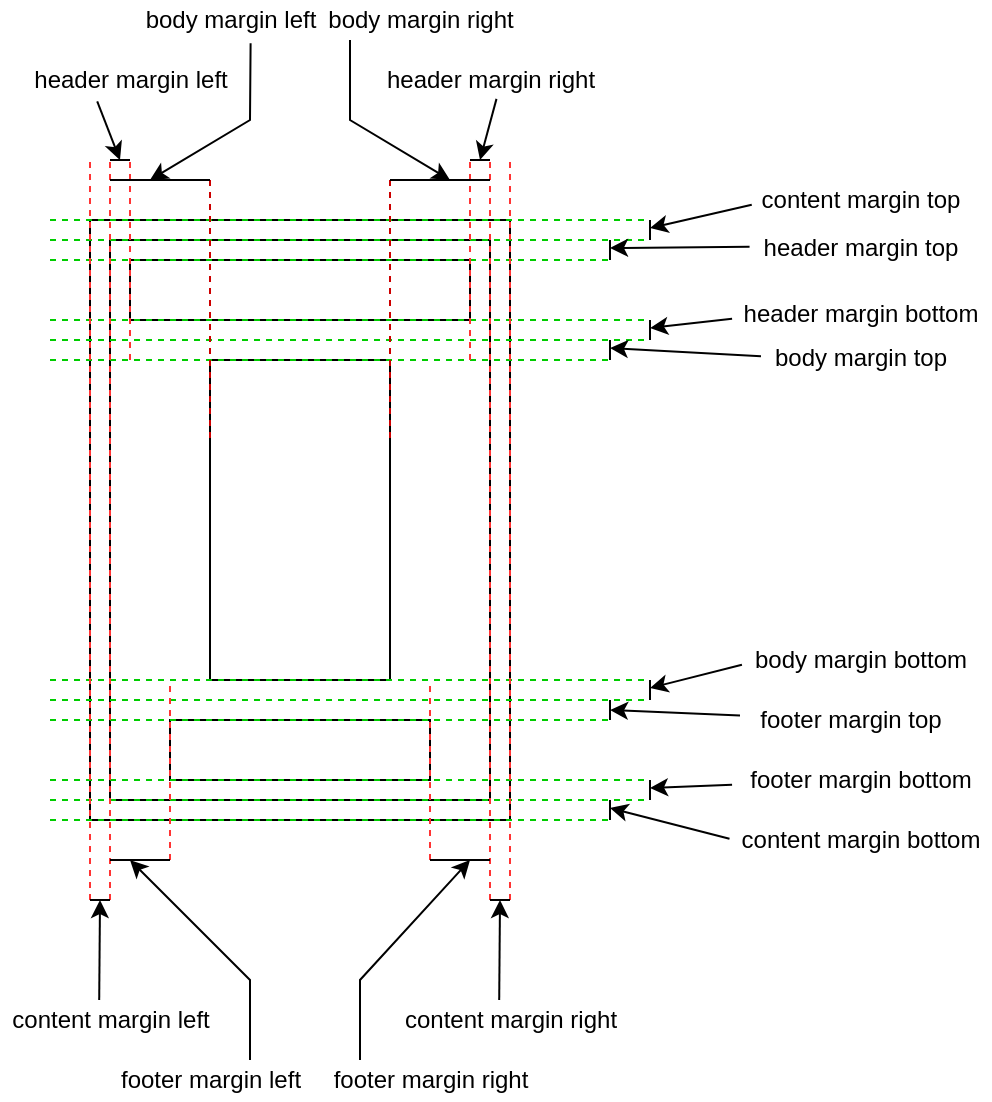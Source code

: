 <mxfile version="18.0.4" type="device"><diagram id="S4-sXmcCG-Ufzii26vE4" name="Page-1"><mxGraphModel dx="1016" dy="647" grid="1" gridSize="10" guides="1" tooltips="1" connect="1" arrows="1" fold="1" page="1" pageScale="1" pageWidth="827" pageHeight="1169" math="0" shadow="0"><root><mxCell id="0"/><mxCell id="1" parent="0"/><mxCell id="AN0YRzEDt-g3ccO3cA5K-1" value="" style="rounded=0;whiteSpace=wrap;html=1;" vertex="1" parent="1"><mxGeometry x="100" y="150" width="210" height="300" as="geometry"/></mxCell><mxCell id="AN0YRzEDt-g3ccO3cA5K-2" value="" style="rounded=0;whiteSpace=wrap;html=1;" vertex="1" parent="1"><mxGeometry x="110" y="160" width="190" height="280" as="geometry"/></mxCell><mxCell id="AN0YRzEDt-g3ccO3cA5K-3" value="" style="rounded=0;whiteSpace=wrap;html=1;" vertex="1" parent="1"><mxGeometry x="120" y="170" width="170" height="30" as="geometry"/></mxCell><mxCell id="AN0YRzEDt-g3ccO3cA5K-4" value="" style="rounded=0;whiteSpace=wrap;html=1;" vertex="1" parent="1"><mxGeometry x="140" y="400" width="130" height="30" as="geometry"/></mxCell><mxCell id="AN0YRzEDt-g3ccO3cA5K-5" value="" style="rounded=0;whiteSpace=wrap;html=1;" vertex="1" parent="1"><mxGeometry x="160" y="220" width="90" height="160" as="geometry"/></mxCell><mxCell id="AN0YRzEDt-g3ccO3cA5K-7" value="" style="endArrow=none;dashed=1;html=1;strokeWidth=1;rounded=0;strokeColor=#00CC00;" edge="1" parent="1"><mxGeometry width="50" height="50" relative="1" as="geometry"><mxPoint x="80" y="200" as="sourcePoint"/><mxPoint x="380" y="200" as="targetPoint"/></mxGeometry></mxCell><mxCell id="AN0YRzEDt-g3ccO3cA5K-8" value="" style="endArrow=none;dashed=1;html=1;strokeWidth=1;rounded=0;strokeColor=#00CC00;" edge="1" parent="1"><mxGeometry width="50" height="50" relative="1" as="geometry"><mxPoint x="80" y="210" as="sourcePoint"/><mxPoint x="380.0" y="210" as="targetPoint"/></mxGeometry></mxCell><mxCell id="AN0YRzEDt-g3ccO3cA5K-9" value="" style="endArrow=none;html=1;strokeWidth=1;rounded=0;" edge="1" parent="1"><mxGeometry width="50" height="50" relative="1" as="geometry"><mxPoint x="380" y="200" as="sourcePoint"/><mxPoint x="380" y="210" as="targetPoint"/></mxGeometry></mxCell><mxCell id="AN0YRzEDt-g3ccO3cA5K-10" value="header margin bottom" style="text;html=1;align=center;verticalAlign=middle;resizable=0;points=[];autosize=1;strokeColor=none;fillColor=none;" vertex="1" parent="1"><mxGeometry x="420" y="187" width="130" height="20" as="geometry"/></mxCell><mxCell id="AN0YRzEDt-g3ccO3cA5K-15" value="" style="endArrow=none;dashed=1;html=1;strokeWidth=1;rounded=0;strokeColor=#00CC00;" edge="1" parent="1"><mxGeometry width="50" height="50" relative="1" as="geometry"><mxPoint x="80" y="220" as="sourcePoint"/><mxPoint x="360" y="220" as="targetPoint"/></mxGeometry></mxCell><mxCell id="AN0YRzEDt-g3ccO3cA5K-17" value="" style="endArrow=none;html=1;rounded=0;" edge="1" parent="1"><mxGeometry width="50" height="50" relative="1" as="geometry"><mxPoint x="360" y="220" as="sourcePoint"/><mxPoint x="360" y="210" as="targetPoint"/></mxGeometry></mxCell><mxCell id="AN0YRzEDt-g3ccO3cA5K-18" value="" style="endArrow=none;html=1;rounded=0;entryX=0.008;entryY=0.619;entryDx=0;entryDy=0;entryPerimeter=0;startArrow=classic;startFill=1;" edge="1" parent="1" target="AN0YRzEDt-g3ccO3cA5K-10"><mxGeometry width="50" height="50" relative="1" as="geometry"><mxPoint x="380" y="204" as="sourcePoint"/><mxPoint x="420.0" y="184" as="targetPoint"/></mxGeometry></mxCell><mxCell id="AN0YRzEDt-g3ccO3cA5K-19" value="" style="endArrow=classic;html=1;rounded=0;exitX=0.005;exitY=0.457;exitDx=0;exitDy=0;exitPerimeter=0;" edge="1" parent="1" source="AN0YRzEDt-g3ccO3cA5K-20"><mxGeometry width="50" height="50" relative="1" as="geometry"><mxPoint x="430" y="230" as="sourcePoint"/><mxPoint x="360" y="214" as="targetPoint"/></mxGeometry></mxCell><mxCell id="AN0YRzEDt-g3ccO3cA5K-20" value="body margin top" style="text;html=1;align=center;verticalAlign=middle;resizable=0;points=[];autosize=1;strokeColor=none;fillColor=none;" vertex="1" parent="1"><mxGeometry x="435" y="209" width="100" height="20" as="geometry"/></mxCell><mxCell id="AN0YRzEDt-g3ccO3cA5K-21" value="" style="endArrow=none;dashed=1;html=1;strokeWidth=1;rounded=0;strokeColor=#00CC00;" edge="1" parent="1"><mxGeometry width="50" height="50" relative="1" as="geometry"><mxPoint x="80" y="380" as="sourcePoint"/><mxPoint x="380.0" y="380" as="targetPoint"/></mxGeometry></mxCell><mxCell id="AN0YRzEDt-g3ccO3cA5K-22" value="" style="endArrow=none;dashed=1;html=1;strokeWidth=1;rounded=0;strokeColor=#00CC00;" edge="1" parent="1"><mxGeometry width="50" height="50" relative="1" as="geometry"><mxPoint x="80" y="390" as="sourcePoint"/><mxPoint x="380.0" y="390" as="targetPoint"/></mxGeometry></mxCell><mxCell id="AN0YRzEDt-g3ccO3cA5K-23" value="" style="endArrow=none;html=1;strokeWidth=1;rounded=0;strokeColor=#000000;" edge="1" parent="1"><mxGeometry width="50" height="50" relative="1" as="geometry"><mxPoint x="380.0" y="380" as="sourcePoint"/><mxPoint x="380.0" y="390" as="targetPoint"/></mxGeometry></mxCell><mxCell id="AN0YRzEDt-g3ccO3cA5K-24" value="body margin bottom" style="text;html=1;align=center;verticalAlign=middle;resizable=0;points=[];autosize=1;strokeColor=none;fillColor=none;" vertex="1" parent="1"><mxGeometry x="425" y="360" width="120" height="20" as="geometry"/></mxCell><mxCell id="AN0YRzEDt-g3ccO3cA5K-25" value="" style="endArrow=none;dashed=1;html=1;strokeWidth=1;rounded=0;strokeColor=#00CC00;" edge="1" parent="1"><mxGeometry width="50" height="50" relative="1" as="geometry"><mxPoint x="80" y="400" as="sourcePoint"/><mxPoint x="360" y="400" as="targetPoint"/></mxGeometry></mxCell><mxCell id="AN0YRzEDt-g3ccO3cA5K-26" value="" style="endArrow=none;html=1;rounded=0;strokeColor=#000000;" edge="1" parent="1"><mxGeometry width="50" height="50" relative="1" as="geometry"><mxPoint x="360.0" y="400" as="sourcePoint"/><mxPoint x="360.0" y="390" as="targetPoint"/></mxGeometry></mxCell><mxCell id="AN0YRzEDt-g3ccO3cA5K-27" value="" style="endArrow=none;html=1;rounded=0;entryX=0.008;entryY=0.619;entryDx=0;entryDy=0;entryPerimeter=0;startArrow=classic;startFill=1;" edge="1" parent="1" target="AN0YRzEDt-g3ccO3cA5K-24"><mxGeometry width="50" height="50" relative="1" as="geometry"><mxPoint x="380.0" y="384" as="sourcePoint"/><mxPoint x="420.0" y="364" as="targetPoint"/></mxGeometry></mxCell><mxCell id="AN0YRzEDt-g3ccO3cA5K-28" value="" style="endArrow=classic;html=1;rounded=0;" edge="1" parent="1" source="AN0YRzEDt-g3ccO3cA5K-29"><mxGeometry width="50" height="50" relative="1" as="geometry"><mxPoint x="425.88" y="404.94" as="sourcePoint"/><mxPoint x="360" y="395" as="targetPoint"/></mxGeometry></mxCell><mxCell id="AN0YRzEDt-g3ccO3cA5K-29" value="footer margin top" style="text;html=1;align=center;verticalAlign=middle;resizable=0;points=[];autosize=1;strokeColor=none;fillColor=none;" vertex="1" parent="1"><mxGeometry x="425" y="390" width="110" height="20" as="geometry"/></mxCell><mxCell id="AN0YRzEDt-g3ccO3cA5K-31" value="" style="endArrow=none;dashed=1;html=1;strokeWidth=1;rounded=0;strokeColor=#00CC00;" edge="1" parent="1"><mxGeometry width="50" height="50" relative="1" as="geometry"><mxPoint x="80" y="170" as="sourcePoint"/><mxPoint x="360" y="170" as="targetPoint"/></mxGeometry></mxCell><mxCell id="AN0YRzEDt-g3ccO3cA5K-33" value="" style="endArrow=none;dashed=1;html=1;strokeWidth=1;rounded=0;strokeColor=#00CC00;" edge="1" parent="1"><mxGeometry width="50" height="50" relative="1" as="geometry"><mxPoint x="80" y="160" as="sourcePoint"/><mxPoint x="380.0" y="160" as="targetPoint"/></mxGeometry></mxCell><mxCell id="AN0YRzEDt-g3ccO3cA5K-34" value="" style="endArrow=none;dashed=1;html=1;strokeWidth=1;rounded=0;strokeColor=#00CC00;" edge="1" parent="1"><mxGeometry width="50" height="50" relative="1" as="geometry"><mxPoint x="80" y="150.0" as="sourcePoint"/><mxPoint x="380.0" y="150.0" as="targetPoint"/></mxGeometry></mxCell><mxCell id="AN0YRzEDt-g3ccO3cA5K-37" value="" style="endArrow=none;html=1;strokeWidth=1;rounded=0;" edge="1" parent="1"><mxGeometry width="50" height="50" relative="1" as="geometry"><mxPoint x="380" y="150" as="sourcePoint"/><mxPoint x="380" y="160.0" as="targetPoint"/></mxGeometry></mxCell><mxCell id="AN0YRzEDt-g3ccO3cA5K-38" value="content margin top" style="text;html=1;align=center;verticalAlign=middle;resizable=0;points=[];autosize=1;strokeColor=none;fillColor=none;" vertex="1" parent="1"><mxGeometry x="430" y="130" width="110" height="20" as="geometry"/></mxCell><mxCell id="AN0YRzEDt-g3ccO3cA5K-39" value="" style="endArrow=none;html=1;rounded=0;" edge="1" parent="1"><mxGeometry width="50" height="50" relative="1" as="geometry"><mxPoint x="360" y="170.0" as="sourcePoint"/><mxPoint x="360" y="160.0" as="targetPoint"/></mxGeometry></mxCell><mxCell id="AN0YRzEDt-g3ccO3cA5K-40" value="" style="endArrow=none;html=1;rounded=0;entryX=0.008;entryY=0.619;entryDx=0;entryDy=0;entryPerimeter=0;startArrow=classic;startFill=1;" edge="1" parent="1" target="AN0YRzEDt-g3ccO3cA5K-38"><mxGeometry width="50" height="50" relative="1" as="geometry"><mxPoint x="380" y="154" as="sourcePoint"/><mxPoint x="420.0" y="134" as="targetPoint"/></mxGeometry></mxCell><mxCell id="AN0YRzEDt-g3ccO3cA5K-41" value="" style="endArrow=classic;html=1;rounded=0;exitX=-0.002;exitY=0.471;exitDx=0;exitDy=0;exitPerimeter=0;" edge="1" parent="1" source="AN0YRzEDt-g3ccO3cA5K-42"><mxGeometry width="50" height="50" relative="1" as="geometry"><mxPoint x="430" y="180.0" as="sourcePoint"/><mxPoint x="360" y="164" as="targetPoint"/></mxGeometry></mxCell><mxCell id="AN0YRzEDt-g3ccO3cA5K-42" value="header margin top" style="text;html=1;align=center;verticalAlign=middle;resizable=0;points=[];autosize=1;strokeColor=none;fillColor=none;" vertex="1" parent="1"><mxGeometry x="430" y="154" width="110" height="20" as="geometry"/></mxCell><mxCell id="AN0YRzEDt-g3ccO3cA5K-43" value="" style="endArrow=none;dashed=1;html=1;strokeWidth=1;rounded=0;strokeColor=#00CC00;" edge="1" parent="1"><mxGeometry width="50" height="50" relative="1" as="geometry"><mxPoint x="80.0" y="450" as="sourcePoint"/><mxPoint x="360" y="450" as="targetPoint"/></mxGeometry></mxCell><mxCell id="AN0YRzEDt-g3ccO3cA5K-44" value="" style="endArrow=none;dashed=1;html=1;strokeWidth=1;rounded=0;strokeColor=#00CC00;" edge="1" parent="1"><mxGeometry width="50" height="50" relative="1" as="geometry"><mxPoint x="80.0" y="440" as="sourcePoint"/><mxPoint x="380" y="440" as="targetPoint"/></mxGeometry></mxCell><mxCell id="AN0YRzEDt-g3ccO3cA5K-45" value="" style="endArrow=none;dashed=1;html=1;strokeWidth=1;rounded=0;strokeColor=#00CC00;" edge="1" parent="1"><mxGeometry width="50" height="50" relative="1" as="geometry"><mxPoint x="80.0" y="430" as="sourcePoint"/><mxPoint x="380" y="430" as="targetPoint"/></mxGeometry></mxCell><mxCell id="AN0YRzEDt-g3ccO3cA5K-46" value="" style="endArrow=none;dashed=1;html=1;strokeWidth=1;rounded=0;strokeColor=#000000;" edge="1" parent="1"><mxGeometry width="50" height="50" relative="1" as="geometry"><mxPoint x="380" y="430" as="sourcePoint"/><mxPoint x="380" y="440" as="targetPoint"/></mxGeometry></mxCell><mxCell id="AN0YRzEDt-g3ccO3cA5K-47" value="footer margin bottom" style="text;html=1;align=center;verticalAlign=middle;resizable=0;points=[];autosize=1;strokeColor=none;fillColor=none;" vertex="1" parent="1"><mxGeometry x="420" y="420" width="130" height="20" as="geometry"/></mxCell><mxCell id="AN0YRzEDt-g3ccO3cA5K-49" value="" style="endArrow=none;html=1;rounded=0;entryX=0.008;entryY=0.619;entryDx=0;entryDy=0;entryPerimeter=0;startArrow=classic;startFill=1;" edge="1" parent="1" target="AN0YRzEDt-g3ccO3cA5K-47"><mxGeometry width="50" height="50" relative="1" as="geometry"><mxPoint x="380" y="434" as="sourcePoint"/><mxPoint x="420.0" y="414" as="targetPoint"/></mxGeometry></mxCell><mxCell id="AN0YRzEDt-g3ccO3cA5K-50" value="" style="endArrow=classic;html=1;rounded=0;exitX=-0.002;exitY=0.471;exitDx=0;exitDy=0;exitPerimeter=0;" edge="1" parent="1" source="AN0YRzEDt-g3ccO3cA5K-51"><mxGeometry width="50" height="50" relative="1" as="geometry"><mxPoint x="430" y="460.0" as="sourcePoint"/><mxPoint x="360" y="444" as="targetPoint"/></mxGeometry></mxCell><mxCell id="AN0YRzEDt-g3ccO3cA5K-51" value="content margin bottom" style="text;html=1;align=center;verticalAlign=middle;resizable=0;points=[];autosize=1;strokeColor=none;fillColor=none;" vertex="1" parent="1"><mxGeometry x="420" y="450" width="130" height="20" as="geometry"/></mxCell><mxCell id="AN0YRzEDt-g3ccO3cA5K-52" value="" style="endArrow=none;html=1;strokeWidth=1;rounded=0;dashed=1;fillColor=#6a00ff;strokeColor=#FF3333;" edge="1" parent="1"><mxGeometry width="50" height="50" relative="1" as="geometry"><mxPoint x="300" y="490" as="sourcePoint"/><mxPoint x="300" y="120" as="targetPoint"/></mxGeometry></mxCell><mxCell id="AN0YRzEDt-g3ccO3cA5K-53" value="" style="endArrow=none;html=1;strokeWidth=1;rounded=0;dashed=1;fillColor=#6a00ff;strokeColor=#FF3333;" edge="1" parent="1"><mxGeometry width="50" height="50" relative="1" as="geometry"><mxPoint x="310" y="490" as="sourcePoint"/><mxPoint x="310" y="120" as="targetPoint"/></mxGeometry></mxCell><mxCell id="AN0YRzEDt-g3ccO3cA5K-54" value="" style="endArrow=none;html=1;rounded=0;strokeWidth=1;" edge="1" parent="1"><mxGeometry width="50" height="50" relative="1" as="geometry"><mxPoint x="310" y="490" as="sourcePoint"/><mxPoint x="300" y="490" as="targetPoint"/></mxGeometry></mxCell><mxCell id="AN0YRzEDt-g3ccO3cA5K-56" value="content margin right" style="text;html=1;align=center;verticalAlign=middle;resizable=0;points=[];autosize=1;strokeColor=none;fillColor=none;" vertex="1" parent="1"><mxGeometry x="250" y="540" width="120" height="20" as="geometry"/></mxCell><mxCell id="AN0YRzEDt-g3ccO3cA5K-57" value="" style="endArrow=classic;html=1;rounded=0;strokeWidth=1;exitX=0.455;exitY=0;exitDx=0;exitDy=0;exitPerimeter=0;" edge="1" parent="1" source="AN0YRzEDt-g3ccO3cA5K-56"><mxGeometry width="50" height="50" relative="1" as="geometry"><mxPoint x="220" y="500" as="sourcePoint"/><mxPoint x="305" y="490" as="targetPoint"/></mxGeometry></mxCell><mxCell id="AN0YRzEDt-g3ccO3cA5K-59" value="" style="endArrow=none;html=1;strokeWidth=1;rounded=0;dashed=1;fillColor=#6a00ff;strokeColor=#FF3333;" edge="1" parent="1"><mxGeometry width="50" height="50" relative="1" as="geometry"><mxPoint x="100" y="490" as="sourcePoint"/><mxPoint x="100" y="120" as="targetPoint"/></mxGeometry></mxCell><mxCell id="AN0YRzEDt-g3ccO3cA5K-60" value="" style="endArrow=none;html=1;strokeWidth=1;rounded=0;dashed=1;fillColor=#6a00ff;strokeColor=#FF3333;" edge="1" parent="1"><mxGeometry width="50" height="50" relative="1" as="geometry"><mxPoint x="110" y="490" as="sourcePoint"/><mxPoint x="110" y="120" as="targetPoint"/></mxGeometry></mxCell><mxCell id="AN0YRzEDt-g3ccO3cA5K-61" value="" style="endArrow=none;html=1;rounded=0;strokeWidth=1;" edge="1" parent="1"><mxGeometry width="50" height="50" relative="1" as="geometry"><mxPoint x="110" y="490" as="sourcePoint"/><mxPoint x="100" y="490" as="targetPoint"/></mxGeometry></mxCell><mxCell id="AN0YRzEDt-g3ccO3cA5K-62" value="" style="endArrow=classic;html=1;rounded=0;strokeWidth=1;exitX=0.455;exitY=0;exitDx=0;exitDy=0;exitPerimeter=0;" edge="1" parent="1"><mxGeometry width="50" height="50" relative="1" as="geometry"><mxPoint x="104.6" y="540" as="sourcePoint"/><mxPoint x="105" y="490" as="targetPoint"/></mxGeometry></mxCell><mxCell id="AN0YRzEDt-g3ccO3cA5K-63" value="content margin left" style="text;html=1;align=center;verticalAlign=middle;resizable=0;points=[];autosize=1;strokeColor=none;fillColor=none;" vertex="1" parent="1"><mxGeometry x="55" y="540" width="110" height="20" as="geometry"/></mxCell><mxCell id="AN0YRzEDt-g3ccO3cA5K-64" value="" style="endArrow=none;html=1;strokeWidth=1;rounded=0;dashed=1;fillColor=#6a00ff;strokeColor=#FF3333;" edge="1" parent="1"><mxGeometry width="50" height="50" relative="1" as="geometry"><mxPoint x="120" y="220" as="sourcePoint"/><mxPoint x="120" y="120" as="targetPoint"/></mxGeometry></mxCell><mxCell id="AN0YRzEDt-g3ccO3cA5K-65" value="" style="endArrow=none;html=1;strokeWidth=1;rounded=0;dashed=1;fillColor=#6a00ff;strokeColor=#FF3333;" edge="1" parent="1"><mxGeometry width="50" height="50" relative="1" as="geometry"><mxPoint x="290" y="220" as="sourcePoint"/><mxPoint x="290" y="120" as="targetPoint"/></mxGeometry></mxCell><mxCell id="AN0YRzEDt-g3ccO3cA5K-66" value="" style="endArrow=none;html=1;rounded=0;strokeWidth=1;" edge="1" parent="1"><mxGeometry width="50" height="50" relative="1" as="geometry"><mxPoint x="110" y="120" as="sourcePoint"/><mxPoint x="120" y="120" as="targetPoint"/></mxGeometry></mxCell><mxCell id="AN0YRzEDt-g3ccO3cA5K-68" value="" style="endArrow=none;html=1;rounded=0;strokeWidth=1;" edge="1" parent="1"><mxGeometry width="50" height="50" relative="1" as="geometry"><mxPoint x="290" y="120" as="sourcePoint"/><mxPoint x="300" y="120" as="targetPoint"/></mxGeometry></mxCell><mxCell id="AN0YRzEDt-g3ccO3cA5K-70" value="header margin right" style="text;html=1;align=center;verticalAlign=middle;resizable=0;points=[];autosize=1;strokeColor=none;fillColor=none;" vertex="1" parent="1"><mxGeometry x="240" y="70" width="120" height="20" as="geometry"/></mxCell><mxCell id="AN0YRzEDt-g3ccO3cA5K-72" value="" style="endArrow=classic;html=1;rounded=0;strokeWidth=1;exitX=0.527;exitY=0.972;exitDx=0;exitDy=0;exitPerimeter=0;" edge="1" parent="1" source="AN0YRzEDt-g3ccO3cA5K-70"><mxGeometry width="50" height="50" relative="1" as="geometry"><mxPoint x="292.36" y="90.28" as="sourcePoint"/><mxPoint x="295" y="120" as="targetPoint"/></mxGeometry></mxCell><mxCell id="AN0YRzEDt-g3ccO3cA5K-74" value="header margin left" style="text;html=1;align=center;verticalAlign=middle;resizable=0;points=[];autosize=1;strokeColor=none;fillColor=none;" vertex="1" parent="1"><mxGeometry x="65" y="70" width="110" height="20" as="geometry"/></mxCell><mxCell id="AN0YRzEDt-g3ccO3cA5K-75" value="" style="endArrow=classic;html=1;rounded=0;strokeWidth=1;exitX=0.351;exitY=1.033;exitDx=0;exitDy=0;exitPerimeter=0;" edge="1" parent="1" source="AN0YRzEDt-g3ccO3cA5K-74"><mxGeometry width="50" height="50" relative="1" as="geometry"><mxPoint x="112.36" y="90.28" as="sourcePoint"/><mxPoint x="115" y="120" as="targetPoint"/></mxGeometry></mxCell><mxCell id="AN0YRzEDt-g3ccO3cA5K-76" value="" style="endArrow=none;dashed=1;html=1;strokeWidth=1;rounded=0;strokeColor=#FF3333;" edge="1" parent="1"><mxGeometry width="50" height="50" relative="1" as="geometry"><mxPoint x="140" y="470" as="sourcePoint"/><mxPoint x="140" y="380" as="targetPoint"/></mxGeometry></mxCell><mxCell id="AN0YRzEDt-g3ccO3cA5K-77" value="" style="endArrow=none;html=1;rounded=0;strokeWidth=1;" edge="1" parent="1"><mxGeometry width="50" height="50" relative="1" as="geometry"><mxPoint x="110" y="470" as="sourcePoint"/><mxPoint x="140" y="470" as="targetPoint"/></mxGeometry></mxCell><mxCell id="AN0YRzEDt-g3ccO3cA5K-79" value="" style="endArrow=none;dashed=1;html=1;strokeWidth=1;rounded=0;strokeColor=#FF3333;" edge="1" parent="1"><mxGeometry width="50" height="50" relative="1" as="geometry"><mxPoint x="270" y="470" as="sourcePoint"/><mxPoint x="270" y="380" as="targetPoint"/></mxGeometry></mxCell><mxCell id="AN0YRzEDt-g3ccO3cA5K-80" value="" style="endArrow=none;html=1;rounded=0;strokeWidth=1;" edge="1" parent="1"><mxGeometry width="50" height="50" relative="1" as="geometry"><mxPoint x="270" y="470" as="sourcePoint"/><mxPoint x="300" y="470" as="targetPoint"/></mxGeometry></mxCell><mxCell id="AN0YRzEDt-g3ccO3cA5K-81" value="" style="endArrow=classic;html=1;rounded=0;strokeWidth=1;" edge="1" parent="1"><mxGeometry width="50" height="50" relative="1" as="geometry"><mxPoint x="180" y="570" as="sourcePoint"/><mxPoint x="120" y="470" as="targetPoint"/><Array as="points"><mxPoint x="180" y="530"/></Array></mxGeometry></mxCell><mxCell id="AN0YRzEDt-g3ccO3cA5K-83" value="footer margin left" style="text;html=1;align=center;verticalAlign=middle;resizable=0;points=[];autosize=1;strokeColor=none;fillColor=none;" vertex="1" parent="1"><mxGeometry x="105" y="570" width="110" height="20" as="geometry"/></mxCell><mxCell id="AN0YRzEDt-g3ccO3cA5K-84" value="" style="endArrow=classic;html=1;rounded=0;strokeWidth=1;" edge="1" parent="1"><mxGeometry width="50" height="50" relative="1" as="geometry"><mxPoint x="235" y="570" as="sourcePoint"/><mxPoint x="290" y="470" as="targetPoint"/><Array as="points"><mxPoint x="235" y="530"/></Array></mxGeometry></mxCell><mxCell id="AN0YRzEDt-g3ccO3cA5K-85" value="footer margin right" style="text;html=1;align=center;verticalAlign=middle;resizable=0;points=[];autosize=1;strokeColor=none;fillColor=none;" vertex="1" parent="1"><mxGeometry x="215" y="570" width="110" height="20" as="geometry"/></mxCell><mxCell id="AN0YRzEDt-g3ccO3cA5K-86" value="" style="endArrow=none;dashed=1;html=1;rounded=0;strokeWidth=1;entryX=0;entryY=0.25;entryDx=0;entryDy=0;fillColor=#6a00ff;strokeColor=#CC0000;" edge="1" parent="1" target="AN0YRzEDt-g3ccO3cA5K-5"><mxGeometry width="50" height="50" relative="1" as="geometry"><mxPoint x="160" y="130" as="sourcePoint"/><mxPoint x="230" y="170" as="targetPoint"/></mxGeometry></mxCell><mxCell id="AN0YRzEDt-g3ccO3cA5K-88" value="" style="endArrow=none;html=1;rounded=0;strokeWidth=1;" edge="1" parent="1"><mxGeometry width="50" height="50" relative="1" as="geometry"><mxPoint x="110" y="130" as="sourcePoint"/><mxPoint x="160" y="130" as="targetPoint"/></mxGeometry></mxCell><mxCell id="AN0YRzEDt-g3ccO3cA5K-89" value="body margin left" style="text;html=1;align=center;verticalAlign=middle;resizable=0;points=[];autosize=1;strokeColor=none;fillColor=none;" vertex="1" parent="1"><mxGeometry x="120" y="40" width="100" height="20" as="geometry"/></mxCell><mxCell id="AN0YRzEDt-g3ccO3cA5K-91" value="" style="endArrow=classic;html=1;rounded=0;strokeWidth=1;exitX=0.603;exitY=1.083;exitDx=0;exitDy=0;exitPerimeter=0;" edge="1" parent="1" source="AN0YRzEDt-g3ccO3cA5K-89"><mxGeometry width="50" height="50" relative="1" as="geometry"><mxPoint x="180" y="220" as="sourcePoint"/><mxPoint x="130" y="130" as="targetPoint"/><Array as="points"><mxPoint x="180" y="100"/></Array></mxGeometry></mxCell><mxCell id="AN0YRzEDt-g3ccO3cA5K-92" value="" style="endArrow=none;dashed=1;html=1;rounded=0;strokeWidth=1;entryX=0;entryY=0.25;entryDx=0;entryDy=0;fillColor=#6a00ff;strokeColor=#CC0000;" edge="1" parent="1"><mxGeometry width="50" height="50" relative="1" as="geometry"><mxPoint x="250" y="130" as="sourcePoint"/><mxPoint x="250" y="260" as="targetPoint"/></mxGeometry></mxCell><mxCell id="AN0YRzEDt-g3ccO3cA5K-94" value="" style="endArrow=none;html=1;rounded=0;strokeWidth=1;" edge="1" parent="1"><mxGeometry width="50" height="50" relative="1" as="geometry"><mxPoint x="250" y="130" as="sourcePoint"/><mxPoint x="300" y="130" as="targetPoint"/></mxGeometry></mxCell><mxCell id="AN0YRzEDt-g3ccO3cA5K-95" value="" style="endArrow=classic;html=1;rounded=0;strokeWidth=1;" edge="1" parent="1"><mxGeometry width="50" height="50" relative="1" as="geometry"><mxPoint x="230" y="60" as="sourcePoint"/><mxPoint x="280" y="130" as="targetPoint"/><Array as="points"><mxPoint x="230" y="100"/></Array></mxGeometry></mxCell><mxCell id="AN0YRzEDt-g3ccO3cA5K-96" value="body margin right" style="text;html=1;align=center;verticalAlign=middle;resizable=0;points=[];autosize=1;strokeColor=none;fillColor=none;" vertex="1" parent="1"><mxGeometry x="210" y="40" width="110" height="20" as="geometry"/></mxCell><mxCell id="AN0YRzEDt-g3ccO3cA5K-97" value="" style="endArrow=none;html=1;rounded=0;strokeColor=#000000;" edge="1" parent="1"><mxGeometry width="50" height="50" relative="1" as="geometry"><mxPoint x="360" y="450" as="sourcePoint"/><mxPoint x="360" y="440" as="targetPoint"/></mxGeometry></mxCell><mxCell id="AN0YRzEDt-g3ccO3cA5K-98" value="" style="endArrow=none;html=1;strokeWidth=1;rounded=0;strokeColor=#000000;" edge="1" parent="1"><mxGeometry width="50" height="50" relative="1" as="geometry"><mxPoint x="380" y="430" as="sourcePoint"/><mxPoint x="380" y="440" as="targetPoint"/></mxGeometry></mxCell></root></mxGraphModel></diagram></mxfile>